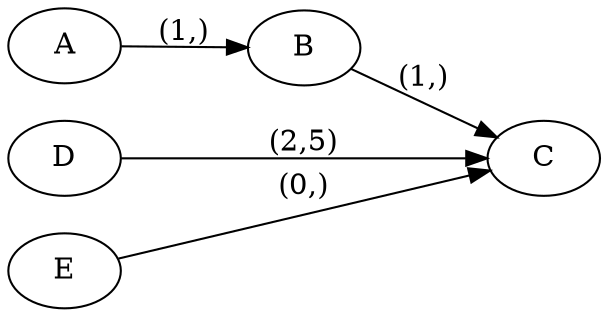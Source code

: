 digraph G {
  graph [rankdir=LR];
  {rank=same;A;D;E;}
  A -> B [ label = "(1,)" ]
  B -> C [ label = "(1,)" ]
  D -> C [ label = "(2,5)"]
  E -> C [ label = "(0,)"]
}
